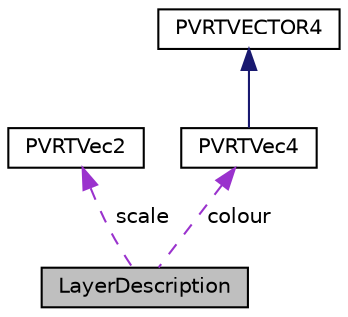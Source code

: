 digraph "LayerDescription"
{
  edge [fontname="Helvetica",fontsize="10",labelfontname="Helvetica",labelfontsize="10"];
  node [fontname="Helvetica",fontsize="10",shape=record];
  Node1 [label="LayerDescription",height=0.2,width=0.4,color="black", fillcolor="grey75", style="filled", fontcolor="black"];
  Node2 -> Node1 [dir="back",color="darkorchid3",fontsize="10",style="dashed",label=" scale" ,fontname="Helvetica"];
  Node2 [label="PVRTVec2",height=0.2,width=0.4,color="black", fillcolor="white", style="filled",URL="$struct_p_v_r_t_vec2.html",tooltip="2 component vector "];
  Node3 -> Node1 [dir="back",color="darkorchid3",fontsize="10",style="dashed",label=" colour" ,fontname="Helvetica"];
  Node3 [label="PVRTVec4",height=0.2,width=0.4,color="black", fillcolor="white", style="filled",URL="$struct_p_v_r_t_vec4.html",tooltip="4 component vector "];
  Node4 -> Node3 [dir="back",color="midnightblue",fontsize="10",style="solid",fontname="Helvetica"];
  Node4 [label="PVRTVECTOR4",height=0.2,width=0.4,color="black", fillcolor="white", style="filled",URL="$struct_p_v_r_t_v_e_c_t_o_r4f.html",tooltip="4D floating point vector "];
}
